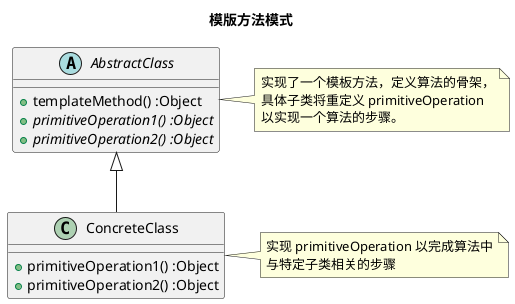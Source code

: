 @startuml

title <b>模版方法模式</b>

abstract class AbstractClass {
  + templateMethod() :Object
  + {abstract} primitiveOperation1() :Object
  + {abstract} primitiveOperation2() :Object
}
note right: 实现了一个模板方法，定义算法的骨架，\n具体子类将重定义 primitiveOperation \n以实现一个算法的步骤。

class ConcreteClass {
  + primitiveOperation1() :Object
  + primitiveOperation2() :Object
}
note right: 实现 primitiveOperation 以完成算法中\n与特定子类相关的步骤

AbstractClass <|-- ConcreteClass

@enduml
